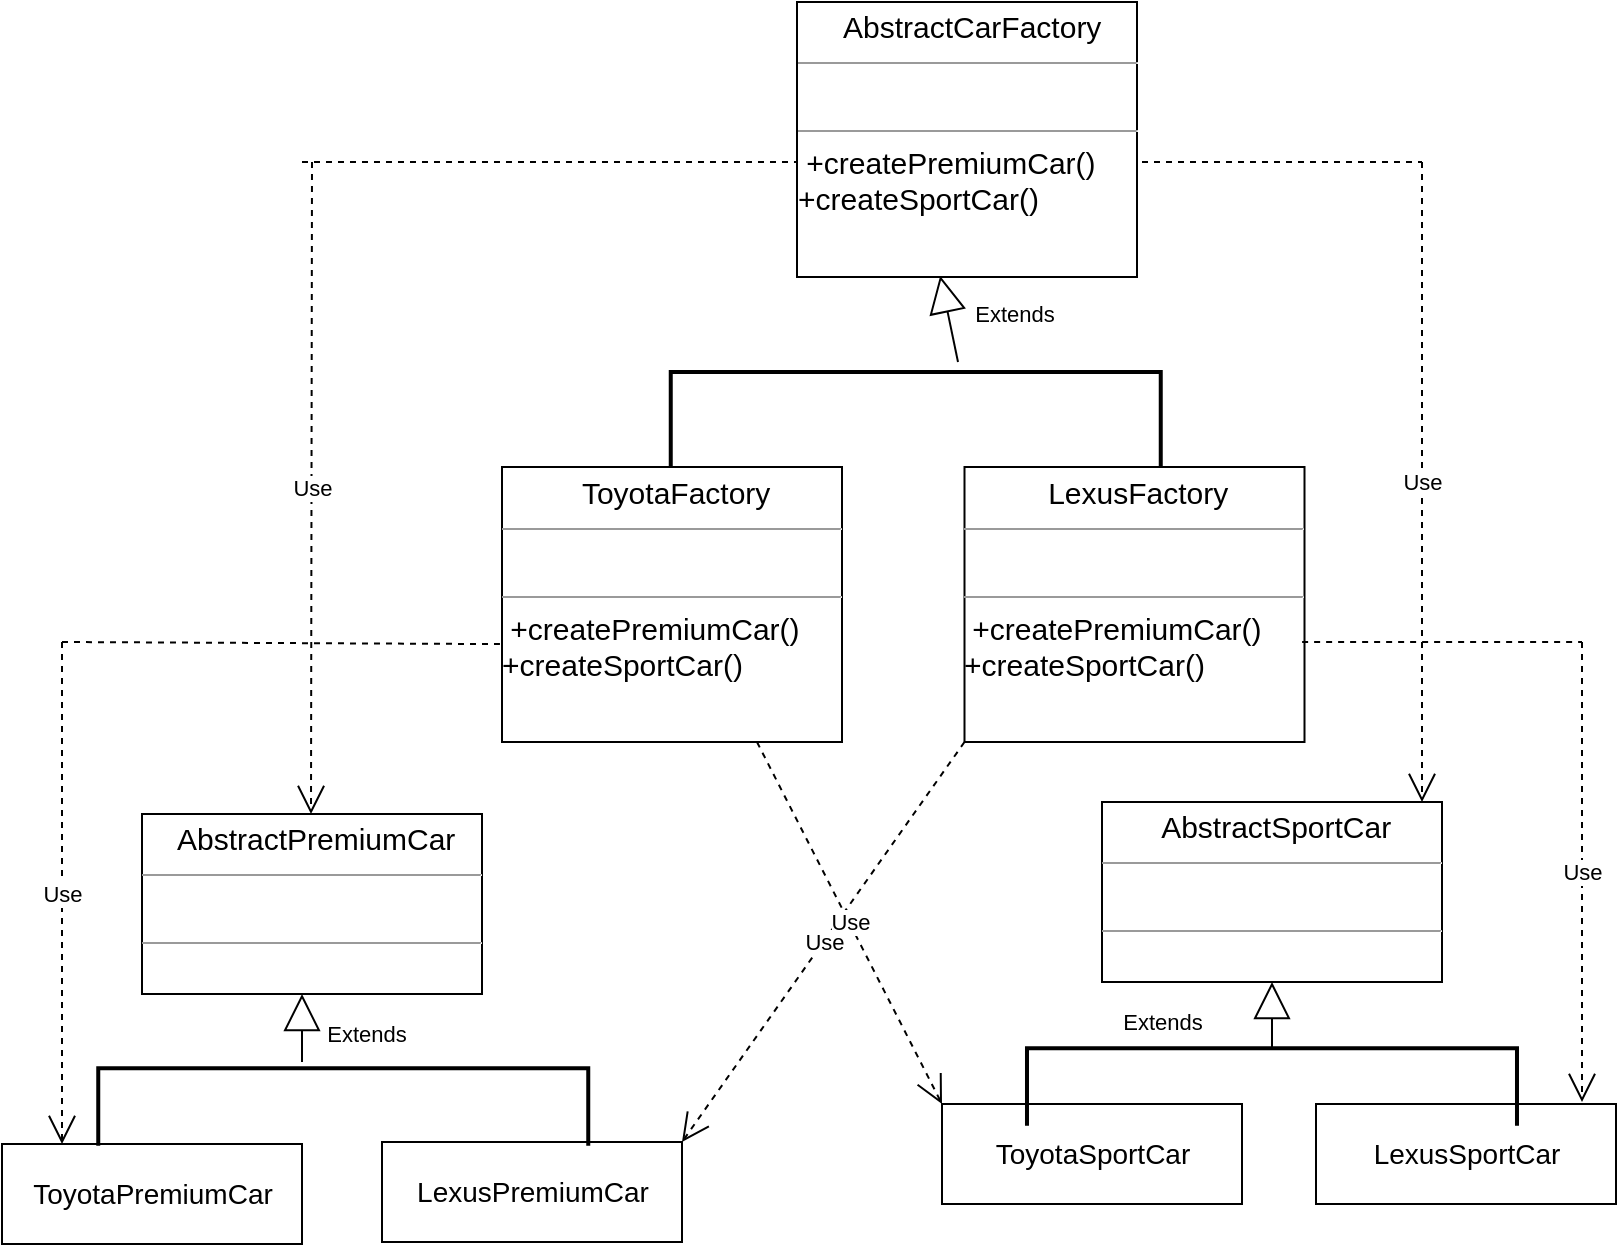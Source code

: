 <mxfile>
    <diagram id="Vkf1kccMHPyQg5MPIpvl" name="Page-1">
        <mxGraphModel dx="820" dy="1669" grid="1" gridSize="10" guides="1" tooltips="1" connect="1" arrows="1" fold="1" page="1" pageScale="1" pageWidth="827" pageHeight="1169" math="0" shadow="0">
            <root>
                <mxCell id="0"/>
                <mxCell id="1" parent="0"/>
                <mxCell id="16" value="" style="strokeWidth=2;html=1;shape=mxgraph.flowchart.annotation_1;align=left;pointerEvents=1;rotation=90;" parent="1" vertex="1">
                    <mxGeometry x="442.5" y="-1073.12" width="48.75" height="245" as="geometry"/>
                </mxCell>
                <mxCell id="19" value="&lt;p style=&quot;margin: 4px 0px 0px ; text-align: center&quot;&gt;&lt;font&gt;&lt;span style=&quot;font-size: 15px&quot;&gt;&amp;nbsp;&lt;/span&gt;&lt;/font&gt;&lt;span style=&quot;font-size: 15px&quot;&gt;ToyotaFactory&lt;/span&gt;&lt;/p&gt;&lt;hr size=&quot;1&quot; style=&quot;font-size: 15px&quot;&gt;&lt;p style=&quot;margin: 0px 0px 0px 4px ; font-size: 15px&quot;&gt;&lt;font style=&quot;font-size: 15px&quot;&gt;&lt;br&gt;&lt;/font&gt;&lt;/p&gt;&lt;hr size=&quot;1&quot; style=&quot;font-size: 15px&quot;&gt;&lt;p style=&quot;margin: 0px 0px 0px 4px ; font-size: 15px&quot;&gt;&lt;/p&gt;&lt;span style=&quot;text-align: justify&quot;&gt;&lt;font&gt;&lt;span style=&quot;font-size: 15px&quot;&gt;&amp;nbsp;+createPremiumCar&lt;/span&gt;&lt;span style=&quot;font-size: 15px&quot;&gt;()&lt;/span&gt;&lt;br&gt;&lt;/font&gt;&lt;span style=&quot;font-size: 15px&quot;&gt;+createSportCar()&lt;/span&gt;&lt;br&gt;&lt;/span&gt;" style="verticalAlign=top;align=left;overflow=fill;fontSize=12;fontFamily=Helvetica;html=1;" parent="1" vertex="1">
                    <mxGeometry x="260" y="-927.5" width="170" height="137.5" as="geometry"/>
                </mxCell>
                <mxCell id="30" value="Extends" style="endArrow=block;endSize=16;endFill=0;html=1;entryX=0.421;entryY=0.996;entryDx=0;entryDy=0;entryPerimeter=0;" parent="1" target="35" edge="1">
                    <mxGeometry x="-0.201" y="-32" width="160" relative="1" as="geometry">
                        <mxPoint x="488" y="-980" as="sourcePoint"/>
                        <mxPoint x="490" y="-1022" as="targetPoint"/>
                        <mxPoint as="offset"/>
                    </mxGeometry>
                </mxCell>
                <mxCell id="34" value="&lt;p style=&quot;margin: 4px 0px 0px ; text-align: center&quot;&gt;&lt;font&gt;&lt;span style=&quot;font-size: 15px&quot;&gt;&amp;nbsp;&lt;/span&gt;&lt;/font&gt;&lt;span style=&quot;font-size: 15px&quot;&gt;LexusFactory&lt;/span&gt;&lt;/p&gt;&lt;hr size=&quot;1&quot; style=&quot;font-size: 15px&quot;&gt;&lt;p style=&quot;margin: 0px 0px 0px 4px ; font-size: 15px&quot;&gt;&lt;font style=&quot;font-size: 15px&quot;&gt;&lt;br&gt;&lt;/font&gt;&lt;/p&gt;&lt;hr size=&quot;1&quot; style=&quot;font-size: 15px&quot;&gt;&lt;p style=&quot;margin: 0px 0px 0px 4px ; font-size: 15px&quot;&gt;&lt;/p&gt;&lt;span style=&quot;text-align: justify&quot;&gt;&lt;font&gt;&lt;span style=&quot;font-size: 15px&quot;&gt;&amp;nbsp;+createPremiumCar&lt;/span&gt;&lt;span style=&quot;font-size: 15px&quot;&gt;()&lt;/span&gt;&lt;br&gt;&lt;/font&gt;&lt;span style=&quot;font-size: 15px&quot;&gt;+createSportCar()&lt;/span&gt;&lt;br&gt;&lt;/span&gt;" style="verticalAlign=top;align=left;overflow=fill;fontSize=12;fontFamily=Helvetica;html=1;" parent="1" vertex="1">
                    <mxGeometry x="491.25" y="-927.5" width="170" height="137.5" as="geometry"/>
                </mxCell>
                <mxCell id="35" value="&lt;p style=&quot;margin: 4px 0px 0px ; text-align: center&quot;&gt;&lt;font&gt;&lt;span style=&quot;font-size: 15px&quot;&gt;&amp;nbsp;&lt;/span&gt;&lt;/font&gt;&lt;span style=&quot;font-size: 15px&quot;&gt;AbstractCarFactory&lt;/span&gt;&lt;/p&gt;&lt;hr size=&quot;1&quot; style=&quot;font-size: 15px&quot;&gt;&lt;p style=&quot;margin: 0px 0px 0px 4px ; font-size: 15px&quot;&gt;&lt;font style=&quot;font-size: 15px&quot;&gt;&lt;br&gt;&lt;/font&gt;&lt;/p&gt;&lt;hr size=&quot;1&quot; style=&quot;font-size: 15px&quot;&gt;&lt;p style=&quot;margin: 0px 0px 0px 4px ; font-size: 15px&quot;&gt;&lt;/p&gt;&lt;span style=&quot;text-align: justify&quot;&gt;&lt;font&gt;&lt;span style=&quot;font-size: 15px&quot;&gt;&amp;nbsp;+createPremiumCar&lt;/span&gt;&lt;span style=&quot;font-size: 15px&quot;&gt;()&lt;/span&gt;&lt;br&gt;&lt;/font&gt;&lt;span style=&quot;font-size: 15px&quot;&gt;+createSportCar()&lt;/span&gt;&lt;br&gt;&lt;/span&gt;" style="verticalAlign=top;align=left;overflow=fill;fontSize=12;fontFamily=Helvetica;html=1;" parent="1" vertex="1">
                    <mxGeometry x="407.5" y="-1160" width="170" height="137.5" as="geometry"/>
                </mxCell>
                <mxCell id="37" value="&lt;p style=&quot;margin: 4px 0px 0px ; text-align: center&quot;&gt;&lt;font&gt;&lt;span style=&quot;font-size: 15px&quot;&gt;&amp;nbsp;&lt;/span&gt;&lt;/font&gt;&lt;span style=&quot;font-size: 15px&quot;&gt;AbstractPremiumCar&lt;/span&gt;&lt;/p&gt;&lt;hr size=&quot;1&quot; style=&quot;font-size: 15px&quot;&gt;&lt;p style=&quot;margin: 0px 0px 0px 4px ; font-size: 15px&quot;&gt;&lt;font style=&quot;font-size: 15px&quot;&gt;&lt;br&gt;&lt;/font&gt;&lt;/p&gt;&lt;hr size=&quot;1&quot; style=&quot;font-size: 15px&quot;&gt;&lt;p style=&quot;margin: 0px 0px 0px 4px ; font-size: 15px&quot;&gt;&lt;/p&gt;&lt;span style=&quot;text-align: justify&quot;&gt;&lt;font&gt;&lt;span style=&quot;font-size: 15px&quot;&gt;&amp;nbsp;&lt;/span&gt;&lt;/font&gt;&lt;br&gt;&lt;/span&gt;" style="verticalAlign=top;align=left;overflow=fill;fontSize=12;fontFamily=Helvetica;html=1;" parent="1" vertex="1">
                    <mxGeometry x="80" y="-754" width="170" height="90" as="geometry"/>
                </mxCell>
                <mxCell id="38" value="&lt;p style=&quot;margin: 4px 0px 0px ; text-align: center&quot;&gt;&lt;font&gt;&lt;span style=&quot;font-size: 15px&quot;&gt;&amp;nbsp;&lt;/span&gt;&lt;/font&gt;&lt;span style=&quot;font-size: 15px&quot;&gt;AbstractSportCar&lt;/span&gt;&lt;/p&gt;&lt;hr size=&quot;1&quot; style=&quot;font-size: 15px&quot;&gt;&lt;p style=&quot;margin: 0px 0px 0px 4px ; font-size: 15px&quot;&gt;&lt;font style=&quot;font-size: 15px&quot;&gt;&lt;br&gt;&lt;/font&gt;&lt;/p&gt;&lt;hr size=&quot;1&quot; style=&quot;font-size: 15px&quot;&gt;&lt;p style=&quot;margin: 0px 0px 0px 4px ; font-size: 15px&quot;&gt;&lt;/p&gt;&lt;span style=&quot;text-align: justify&quot;&gt;&lt;font&gt;&lt;span style=&quot;font-size: 15px&quot;&gt;&amp;nbsp;&lt;/span&gt;&lt;/font&gt;&lt;br&gt;&lt;/span&gt;" style="verticalAlign=top;align=left;overflow=fill;fontSize=12;fontFamily=Helvetica;html=1;" parent="1" vertex="1">
                    <mxGeometry x="560" y="-760" width="170" height="90" as="geometry"/>
                </mxCell>
                <mxCell id="39" value="&lt;font style=&quot;font-size: 14px&quot;&gt;ToyotaPremiumCar&lt;/font&gt;" style="html=1;" parent="1" vertex="1">
                    <mxGeometry x="10" y="-589" width="150" height="50" as="geometry"/>
                </mxCell>
                <mxCell id="40" value="&lt;font style=&quot;font-size: 14px&quot;&gt;LexusPremiumCar&lt;/font&gt;" style="html=1;" parent="1" vertex="1">
                    <mxGeometry x="200" y="-590" width="150" height="50" as="geometry"/>
                </mxCell>
                <mxCell id="41" value="&lt;font style=&quot;font-size: 14px&quot;&gt;ToyotaSportCar&lt;/font&gt;" style="html=1;" parent="1" vertex="1">
                    <mxGeometry x="480" y="-609" width="150" height="50" as="geometry"/>
                </mxCell>
                <mxCell id="42" value="&lt;font style=&quot;font-size: 14px&quot;&gt;LexusSportCar&lt;/font&gt;" style="html=1;" parent="1" vertex="1">
                    <mxGeometry x="667" y="-609" width="150" height="50" as="geometry"/>
                </mxCell>
                <mxCell id="43" value="" style="strokeWidth=2;html=1;shape=mxgraph.flowchart.annotation_1;align=left;pointerEvents=1;rotation=90;" parent="1" vertex="1">
                    <mxGeometry x="161.25" y="-730" width="38.75" height="245" as="geometry"/>
                </mxCell>
                <mxCell id="44" value="Extends" style="endArrow=block;endSize=16;endFill=0;html=1;" parent="1" edge="1">
                    <mxGeometry x="-0.201" y="-32" width="160" relative="1" as="geometry">
                        <mxPoint x="160" y="-630" as="sourcePoint"/>
                        <mxPoint x="159.999" y="-664" as="targetPoint"/>
                        <mxPoint as="offset"/>
                    </mxGeometry>
                </mxCell>
                <mxCell id="47" value="Extends" style="endArrow=block;endSize=16;endFill=0;html=1;entryX=0.5;entryY=1;entryDx=0;entryDy=0;exitX=0;exitY=0.5;exitDx=0;exitDy=0;exitPerimeter=0;" parent="1" source="49" target="38" edge="1">
                    <mxGeometry x="-0.208" y="55" width="160" relative="1" as="geometry">
                        <mxPoint x="350" y="-610" as="sourcePoint"/>
                        <mxPoint x="282.5" y="-609.98" as="targetPoint"/>
                        <mxPoint as="offset"/>
                    </mxGeometry>
                </mxCell>
                <mxCell id="49" value="" style="strokeWidth=2;html=1;shape=mxgraph.flowchart.annotation_1;align=left;pointerEvents=1;rotation=90;" parent="1" vertex="1">
                    <mxGeometry x="625.62" y="-740" width="38.75" height="245" as="geometry"/>
                </mxCell>
                <mxCell id="68" value="Use" style="endArrow=open;endSize=12;dashed=1;html=1;" parent="1" edge="1">
                    <mxGeometry width="160" relative="1" as="geometry">
                        <mxPoint x="40" y="-840" as="sourcePoint"/>
                        <mxPoint x="40" y="-589" as="targetPoint"/>
                    </mxGeometry>
                </mxCell>
                <mxCell id="69" value="Use" style="endArrow=open;endSize=12;dashed=1;html=1;exitX=0;exitY=1;exitDx=0;exitDy=0;entryX=1;entryY=0;entryDx=0;entryDy=0;" parent="1" edge="1" target="40" source="34">
                    <mxGeometry width="160" relative="1" as="geometry">
                        <mxPoint x="530" y="-754" as="sourcePoint"/>
                        <mxPoint x="340" y="-690" as="targetPoint"/>
                    </mxGeometry>
                </mxCell>
                <mxCell id="71" value="Use" style="endArrow=open;endSize=12;dashed=1;html=1;" parent="1" edge="1">
                    <mxGeometry width="160" relative="1" as="geometry">
                        <mxPoint x="800" y="-840" as="sourcePoint"/>
                        <mxPoint x="800" y="-610" as="targetPoint"/>
                    </mxGeometry>
                </mxCell>
                <mxCell id="72" value="Use" style="endArrow=open;endSize=12;dashed=1;html=1;exitX=0.75;exitY=1;exitDx=0;exitDy=0;entryX=0;entryY=0;entryDx=0;entryDy=0;" parent="1" target="41" edge="1" source="19">
                    <mxGeometry width="160" relative="1" as="geometry">
                        <mxPoint x="360" y="-730" as="sourcePoint"/>
                        <mxPoint x="496" y="-620" as="targetPoint"/>
                    </mxGeometry>
                </mxCell>
                <mxCell id="73" value="" style="endArrow=none;dashed=1;html=1;entryX=-0.006;entryY=0.644;entryDx=0;entryDy=0;entryPerimeter=0;" edge="1" parent="1" target="19">
                    <mxGeometry width="50" height="50" relative="1" as="geometry">
                        <mxPoint x="40" y="-840" as="sourcePoint"/>
                        <mxPoint x="150" y="-883.75" as="targetPoint"/>
                    </mxGeometry>
                </mxCell>
                <mxCell id="74" value="" style="endArrow=none;dashed=1;html=1;exitX=0.993;exitY=0.636;exitDx=0;exitDy=0;exitPerimeter=0;" edge="1" parent="1" source="34">
                    <mxGeometry width="50" height="50" relative="1" as="geometry">
                        <mxPoint x="710" y="-790" as="sourcePoint"/>
                        <mxPoint x="800" y="-840" as="targetPoint"/>
                    </mxGeometry>
                </mxCell>
                <mxCell id="75" value="Use" style="endArrow=open;endSize=12;dashed=1;html=1;" edge="1" parent="1">
                    <mxGeometry width="160" relative="1" as="geometry">
                        <mxPoint x="165" y="-1080" as="sourcePoint"/>
                        <mxPoint x="164.5" y="-754" as="targetPoint"/>
                    </mxGeometry>
                </mxCell>
                <mxCell id="76" value="" style="endArrow=none;dashed=1;html=1;entryX=-0.003;entryY=0.582;entryDx=0;entryDy=0;entryPerimeter=0;" edge="1" parent="1" target="35">
                    <mxGeometry width="50" height="50" relative="1" as="geometry">
                        <mxPoint x="160" y="-1080" as="sourcePoint"/>
                        <mxPoint x="320" y="-1100" as="targetPoint"/>
                    </mxGeometry>
                </mxCell>
                <mxCell id="77" value="Use" style="endArrow=open;endSize=12;dashed=1;html=1;" edge="1" parent="1">
                    <mxGeometry width="160" relative="1" as="geometry">
                        <mxPoint x="720" y="-1080" as="sourcePoint"/>
                        <mxPoint x="720" y="-760" as="targetPoint"/>
                    </mxGeometry>
                </mxCell>
                <mxCell id="79" value="" style="endArrow=none;dashed=1;html=1;" edge="1" parent="1">
                    <mxGeometry width="50" height="50" relative="1" as="geometry">
                        <mxPoint x="580" y="-1080" as="sourcePoint"/>
                        <mxPoint x="720" y="-1080" as="targetPoint"/>
                    </mxGeometry>
                </mxCell>
            </root>
        </mxGraphModel>
    </diagram>
</mxfile>